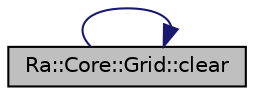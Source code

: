 digraph "Ra::Core::Grid::clear"
{
 // INTERACTIVE_SVG=YES
 // LATEX_PDF_SIZE
  edge [fontname="Helvetica",fontsize="10",labelfontname="Helvetica",labelfontsize="10"];
  node [fontname="Helvetica",fontsize="10",shape=record];
  rankdir="LR";
  Node1 [label="Ra::Core::Grid::clear",height=0.2,width=0.4,color="black", fillcolor="grey75", style="filled", fontcolor="black",tooltip="Erases all data and makes the grid empty."];
  Node1 -> Node1 [color="midnightblue",fontsize="10",style="solid",fontname="Helvetica"];
}
